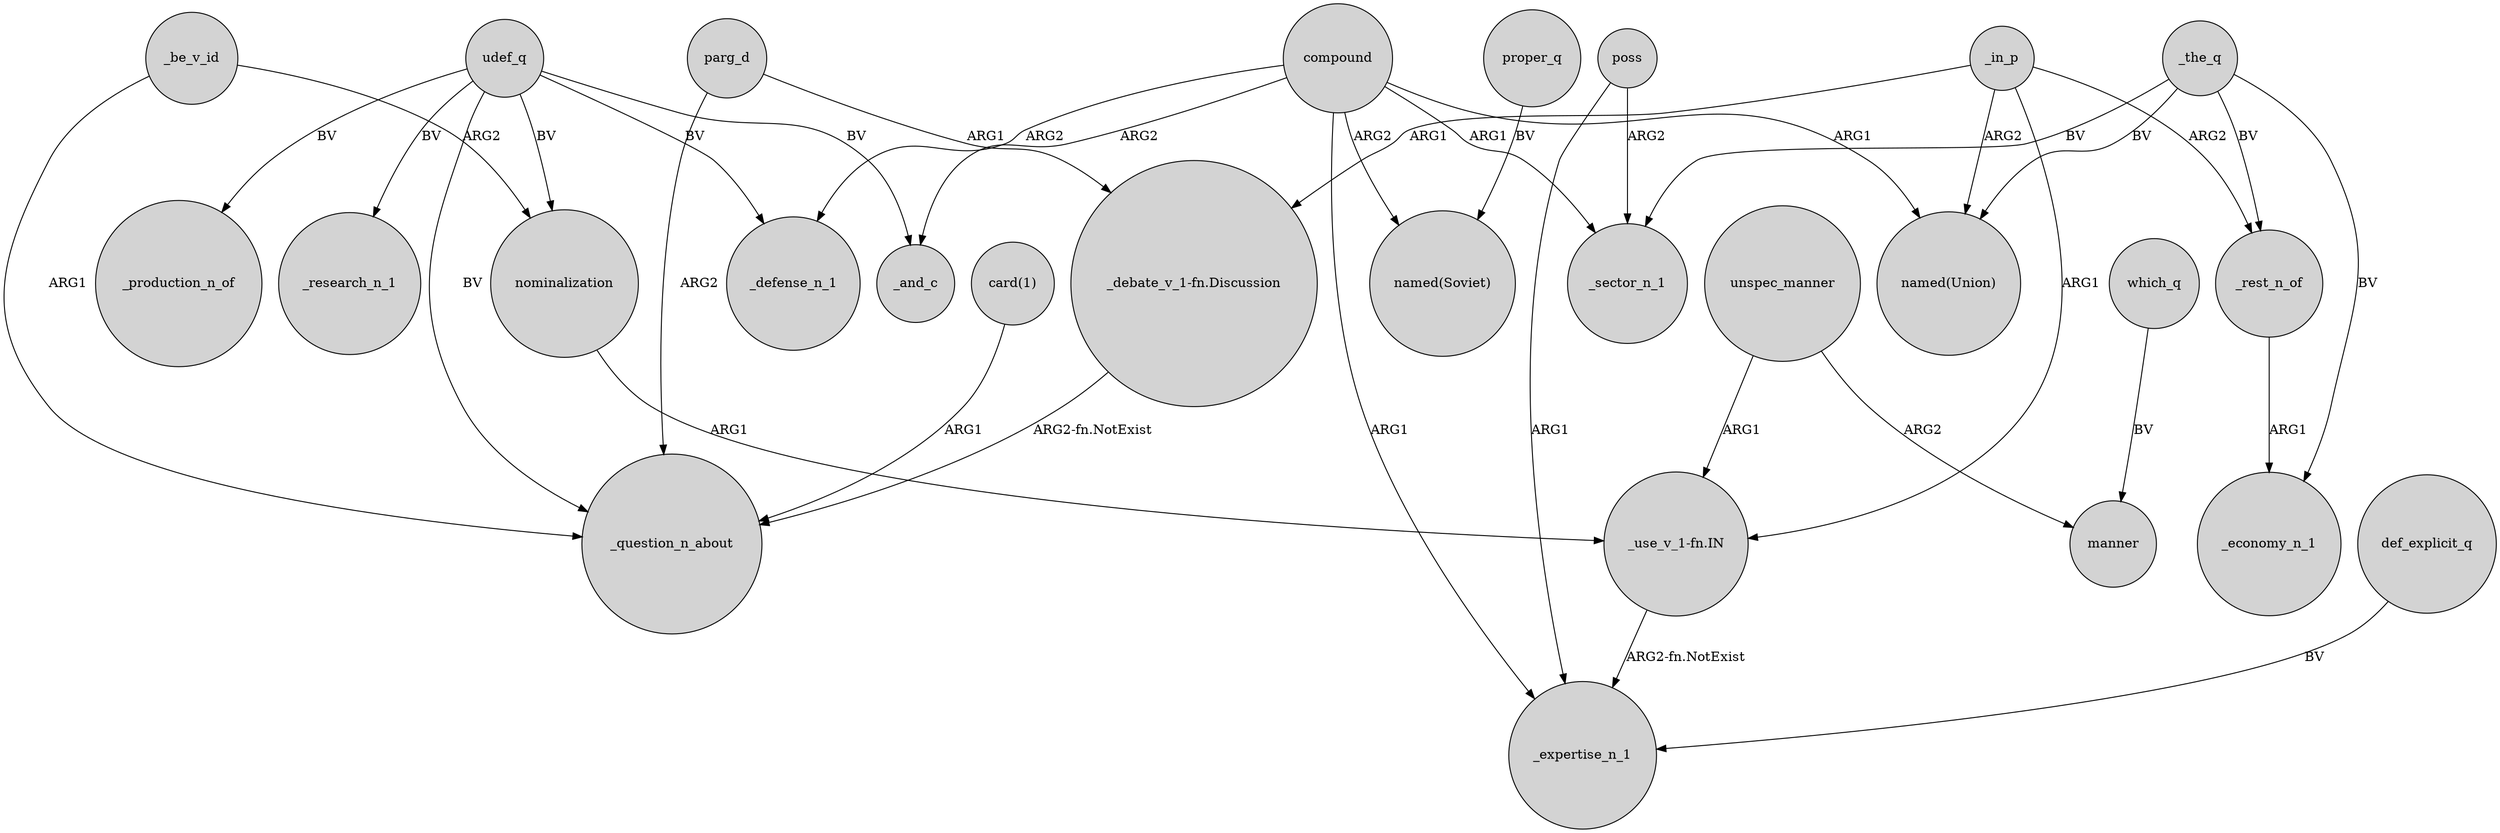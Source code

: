digraph {
	node [shape=circle style=filled]
	parg_d -> _question_n_about [label=ARG2]
	udef_q -> _production_n_of [label=BV]
	poss -> _expertise_n_1 [label=ARG1]
	compound -> _sector_n_1 [label=ARG1]
	udef_q -> _research_n_1 [label=BV]
	udef_q -> _question_n_about [label=BV]
	_the_q -> _economy_n_1 [label=BV]
	poss -> _sector_n_1 [label=ARG2]
	compound -> _defense_n_1 [label=ARG2]
	which_q -> manner [label=BV]
	def_explicit_q -> _expertise_n_1 [label=BV]
	proper_q -> "named(Soviet)" [label=BV]
	_rest_n_of -> _economy_n_1 [label=ARG1]
	_the_q -> "named(Union)" [label=BV]
	_the_q -> _rest_n_of [label=BV]
	_in_p -> "named(Union)" [label=ARG2]
	udef_q -> _defense_n_1 [label=BV]
	compound -> _and_c [label=ARG2]
	"_debate_v_1-fn.Discussion" -> _question_n_about [label="ARG2-fn.NotExist"]
	compound -> "named(Union)" [label=ARG1]
	_be_v_id -> _question_n_about [label=ARG1]
	_in_p -> "_debate_v_1-fn.Discussion" [label=ARG1]
	_be_v_id -> nominalization [label=ARG2]
	compound -> "named(Soviet)" [label=ARG2]
	_in_p -> "_use_v_1-fn.IN" [label=ARG1]
	udef_q -> nominalization [label=BV]
	"_use_v_1-fn.IN" -> _expertise_n_1 [label="ARG2-fn.NotExist"]
	_in_p -> _rest_n_of [label=ARG2]
	compound -> _expertise_n_1 [label=ARG1]
	unspec_manner -> "_use_v_1-fn.IN" [label=ARG1]
	"card(1)" -> _question_n_about [label=ARG1]
	udef_q -> _and_c [label=BV]
	unspec_manner -> manner [label=ARG2]
	parg_d -> "_debate_v_1-fn.Discussion" [label=ARG1]
	nominalization -> "_use_v_1-fn.IN" [label=ARG1]
	_the_q -> _sector_n_1 [label=BV]
}
